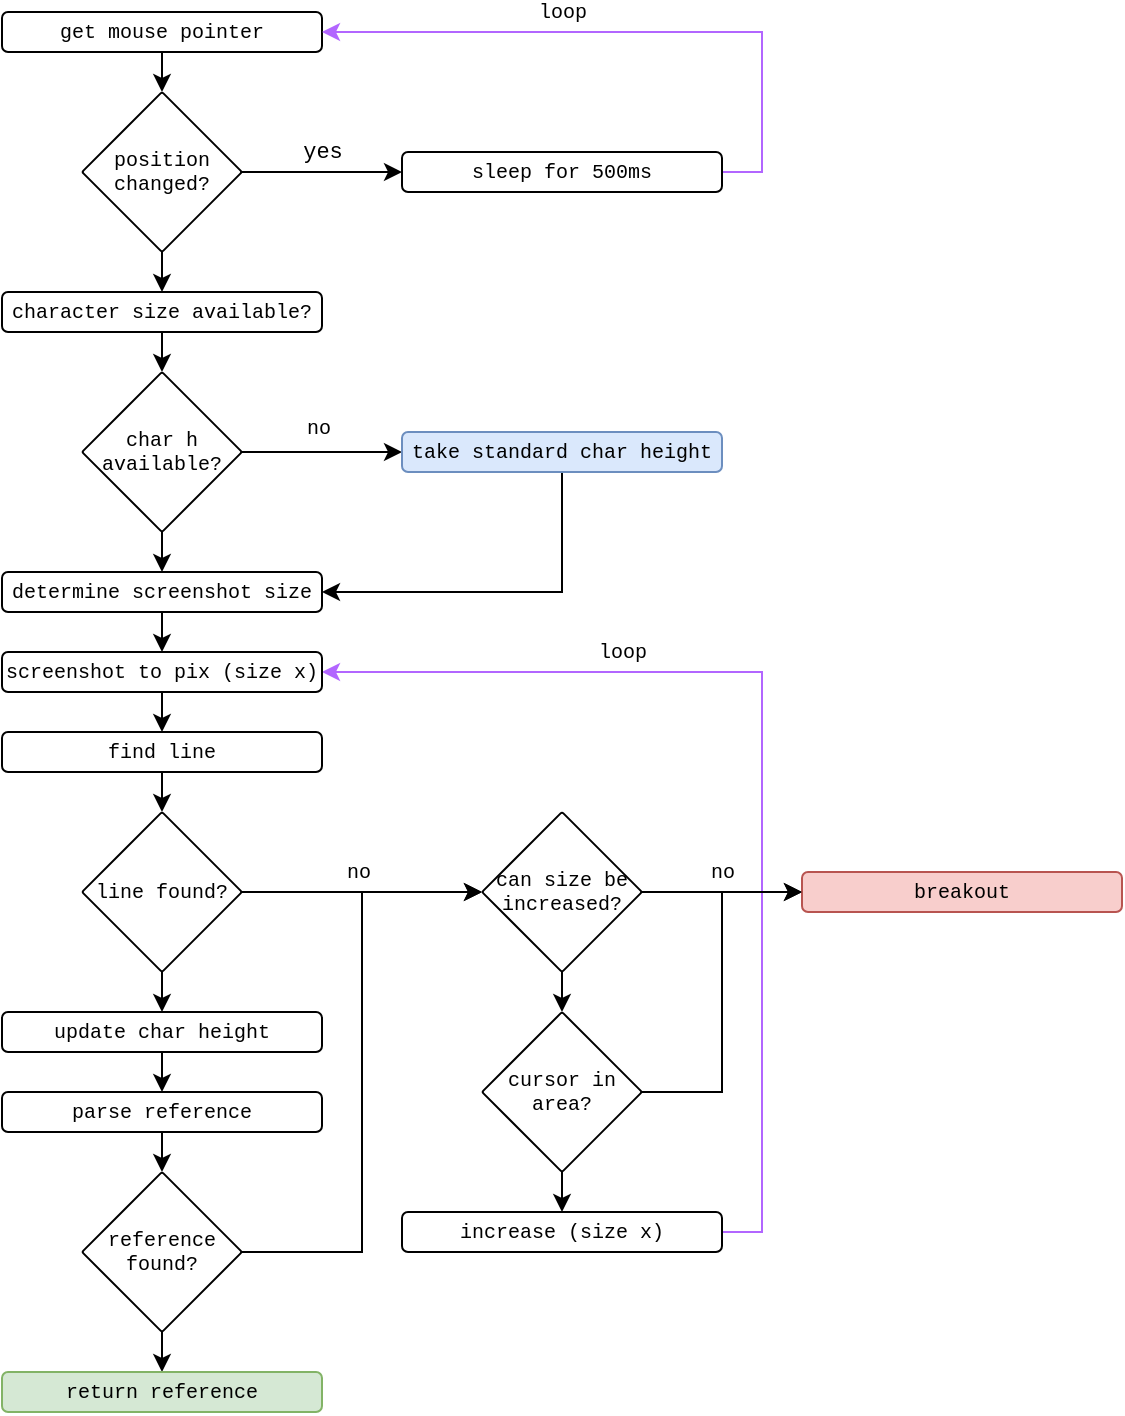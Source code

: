 <mxfile version="26.0.4">
  <diagram id="C5RBs43oDa-KdzZeNtuy" name="Page-1">
    <mxGraphModel dx="875" dy="598" grid="1" gridSize="10" guides="1" tooltips="1" connect="1" arrows="1" fold="1" page="1" pageScale="1" pageWidth="827" pageHeight="1169" math="0" shadow="0">
      <root>
        <mxCell id="WIyWlLk6GJQsqaUBKTNV-0" />
        <mxCell id="WIyWlLk6GJQsqaUBKTNV-1" parent="WIyWlLk6GJQsqaUBKTNV-0" />
        <mxCell id="zI-0pLp4kAJ73hD4DYrv-44" style="edgeStyle=orthogonalEdgeStyle;rounded=0;orthogonalLoop=1;jettySize=auto;html=1;exitX=1;exitY=0.5;exitDx=0;exitDy=0;entryX=1;entryY=0.5;entryDx=0;entryDy=0;fontFamily=Courier New;fontSize=10;fontColor=default;strokeColor=#B266FF;" edge="1" parent="WIyWlLk6GJQsqaUBKTNV-1" source="zI-0pLp4kAJ73hD4DYrv-26" target="zI-0pLp4kAJ73hD4DYrv-20">
          <mxGeometry relative="1" as="geometry" />
        </mxCell>
        <mxCell id="zI-0pLp4kAJ73hD4DYrv-45" value="loop" style="edgeLabel;html=1;align=center;verticalAlign=middle;resizable=0;points=[];rounded=1;strokeColor=default;arcSize=2;fontFamily=Courier New;fontSize=10;fontColor=default;fillColor=default;" vertex="1" connectable="0" parent="zI-0pLp4kAJ73hD4DYrv-44">
          <mxGeometry x="0.402" y="1" relative="1" as="geometry">
            <mxPoint x="-6" y="-11" as="offset" />
          </mxGeometry>
        </mxCell>
        <mxCell id="zI-0pLp4kAJ73hD4DYrv-4" style="edgeStyle=orthogonalEdgeStyle;rounded=0;orthogonalLoop=1;jettySize=auto;html=1;exitX=0.5;exitY=1;exitDx=0;exitDy=0;entryX=0.5;entryY=0;entryDx=0;entryDy=0;fontSize=10;fontFamily=Courier New;" edge="1" parent="WIyWlLk6GJQsqaUBKTNV-1" source="zI-0pLp4kAJ73hD4DYrv-1" target="zI-0pLp4kAJ73hD4DYrv-14">
          <mxGeometry relative="1" as="geometry">
            <mxPoint x="160" y="80" as="targetPoint" />
          </mxGeometry>
        </mxCell>
        <mxCell id="zI-0pLp4kAJ73hD4DYrv-1" value="get mouse pointer" style="rounded=1;whiteSpace=wrap;html=1;fontFamily=Courier New;fontSize=10;" vertex="1" parent="WIyWlLk6GJQsqaUBKTNV-1">
          <mxGeometry x="80" y="40" width="160" height="20" as="geometry" />
        </mxCell>
        <mxCell id="zI-0pLp4kAJ73hD4DYrv-8" style="edgeStyle=orthogonalEdgeStyle;rounded=0;orthogonalLoop=1;jettySize=auto;html=1;exitX=1;exitY=0.5;exitDx=0;exitDy=0;entryX=0;entryY=0.5;entryDx=0;entryDy=0;fontFamily=Courier New;" edge="1" parent="WIyWlLk6GJQsqaUBKTNV-1" source="zI-0pLp4kAJ73hD4DYrv-14" target="zI-0pLp4kAJ73hD4DYrv-6">
          <mxGeometry relative="1" as="geometry">
            <mxPoint x="200" y="120" as="sourcePoint" />
          </mxGeometry>
        </mxCell>
        <mxCell id="zI-0pLp4kAJ73hD4DYrv-9" value="yes" style="edgeLabel;html=1;align=center;verticalAlign=middle;resizable=0;points=[];fontFamily=Courier New;" vertex="1" connectable="0" parent="zI-0pLp4kAJ73hD4DYrv-8">
          <mxGeometry x="0.009" relative="1" as="geometry">
            <mxPoint x="-1" y="-10" as="offset" />
          </mxGeometry>
        </mxCell>
        <mxCell id="zI-0pLp4kAJ73hD4DYrv-11" style="edgeStyle=orthogonalEdgeStyle;rounded=0;orthogonalLoop=1;jettySize=auto;html=1;exitX=0.5;exitY=1;exitDx=0;exitDy=0;entryX=0.5;entryY=0;entryDx=0;entryDy=0;" edge="1" parent="WIyWlLk6GJQsqaUBKTNV-1" target="zI-0pLp4kAJ73hD4DYrv-10">
          <mxGeometry relative="1" as="geometry">
            <mxPoint x="160" y="160" as="sourcePoint" />
          </mxGeometry>
        </mxCell>
        <mxCell id="zI-0pLp4kAJ73hD4DYrv-7" style="edgeStyle=orthogonalEdgeStyle;rounded=0;orthogonalLoop=1;jettySize=auto;html=1;exitX=1;exitY=0.5;exitDx=0;exitDy=0;entryX=1;entryY=0.5;entryDx=0;entryDy=0;fontFamily=Courier New;strokeColor=#B266FF;" edge="1" parent="WIyWlLk6GJQsqaUBKTNV-1" source="zI-0pLp4kAJ73hD4DYrv-6" target="zI-0pLp4kAJ73hD4DYrv-1">
          <mxGeometry relative="1" as="geometry" />
        </mxCell>
        <mxCell id="zI-0pLp4kAJ73hD4DYrv-46" value="loop" style="edgeLabel;html=1;align=center;verticalAlign=middle;resizable=0;points=[];rounded=1;strokeColor=default;arcSize=2;fontFamily=Courier New;fontSize=10;fontColor=default;fillColor=default;" vertex="1" connectable="0" parent="zI-0pLp4kAJ73hD4DYrv-7">
          <mxGeometry x="0.298" y="-1" relative="1" as="geometry">
            <mxPoint x="11" y="-9" as="offset" />
          </mxGeometry>
        </mxCell>
        <mxCell id="zI-0pLp4kAJ73hD4DYrv-6" value="sleep for 500ms" style="rounded=1;whiteSpace=wrap;html=1;fontFamily=Courier New;fontSize=10;" vertex="1" parent="WIyWlLk6GJQsqaUBKTNV-1">
          <mxGeometry x="280" y="110" width="160" height="20" as="geometry" />
        </mxCell>
        <mxCell id="zI-0pLp4kAJ73hD4DYrv-16" style="edgeStyle=orthogonalEdgeStyle;rounded=0;orthogonalLoop=1;jettySize=auto;html=1;exitX=0.5;exitY=1;exitDx=0;exitDy=0;entryX=0.5;entryY=0;entryDx=0;entryDy=0;fontFamily=Courier New;fontSize=10;fontColor=default;" edge="1" parent="WIyWlLk6GJQsqaUBKTNV-1" source="zI-0pLp4kAJ73hD4DYrv-10" target="zI-0pLp4kAJ73hD4DYrv-15">
          <mxGeometry relative="1" as="geometry" />
        </mxCell>
        <mxCell id="zI-0pLp4kAJ73hD4DYrv-10" value="character size available?" style="rounded=1;whiteSpace=wrap;html=1;fontFamily=Courier New;fontSize=10;" vertex="1" parent="WIyWlLk6GJQsqaUBKTNV-1">
          <mxGeometry x="80" y="180" width="160" height="20" as="geometry" />
        </mxCell>
        <mxCell id="zI-0pLp4kAJ73hD4DYrv-14" value="position changed?" style="rhombus;whiteSpace=wrap;html=1;rounded=1;strokeColor=default;align=center;verticalAlign=middle;fontFamily=Courier New;fontSize=10;fontColor=default;fillColor=default;arcSize=2;" vertex="1" parent="WIyWlLk6GJQsqaUBKTNV-1">
          <mxGeometry x="120" y="80" width="80" height="80" as="geometry" />
        </mxCell>
        <mxCell id="zI-0pLp4kAJ73hD4DYrv-17" style="edgeStyle=orthogonalEdgeStyle;rounded=0;orthogonalLoop=1;jettySize=auto;html=1;exitX=1;exitY=0.5;exitDx=0;exitDy=0;fontFamily=Courier New;fontSize=10;fontColor=default;entryX=0;entryY=0.5;entryDx=0;entryDy=0;" edge="1" parent="WIyWlLk6GJQsqaUBKTNV-1" source="zI-0pLp4kAJ73hD4DYrv-15" target="zI-0pLp4kAJ73hD4DYrv-19">
          <mxGeometry relative="1" as="geometry">
            <mxPoint x="280" y="260" as="targetPoint" />
          </mxGeometry>
        </mxCell>
        <mxCell id="zI-0pLp4kAJ73hD4DYrv-18" value="no" style="edgeLabel;html=1;align=center;verticalAlign=middle;resizable=0;points=[];rounded=1;strokeColor=default;arcSize=2;fontFamily=Courier New;fontSize=10;fontColor=default;fillColor=default;" vertex="1" connectable="0" parent="zI-0pLp4kAJ73hD4DYrv-17">
          <mxGeometry x="-0.006" y="2" relative="1" as="geometry">
            <mxPoint x="-2" y="-10" as="offset" />
          </mxGeometry>
        </mxCell>
        <mxCell id="zI-0pLp4kAJ73hD4DYrv-21" style="edgeStyle=orthogonalEdgeStyle;rounded=0;orthogonalLoop=1;jettySize=auto;html=1;exitX=0.5;exitY=1;exitDx=0;exitDy=0;fontFamily=Courier New;fontSize=10;fontColor=default;" edge="1" parent="WIyWlLk6GJQsqaUBKTNV-1" source="zI-0pLp4kAJ73hD4DYrv-15">
          <mxGeometry relative="1" as="geometry">
            <mxPoint x="160" y="320" as="targetPoint" />
          </mxGeometry>
        </mxCell>
        <mxCell id="zI-0pLp4kAJ73hD4DYrv-15" value="char h available?" style="rhombus;whiteSpace=wrap;html=1;rounded=1;strokeColor=default;align=center;verticalAlign=middle;arcSize=2;fontFamily=Courier New;fontSize=10;fontColor=default;fillColor=default;" vertex="1" parent="WIyWlLk6GJQsqaUBKTNV-1">
          <mxGeometry x="120" y="220" width="80" height="80" as="geometry" />
        </mxCell>
        <mxCell id="zI-0pLp4kAJ73hD4DYrv-35" style="edgeStyle=orthogonalEdgeStyle;rounded=0;orthogonalLoop=1;jettySize=auto;html=1;exitX=0.5;exitY=1;exitDx=0;exitDy=0;entryX=1;entryY=0.5;entryDx=0;entryDy=0;fontFamily=Courier New;fontSize=10;fontColor=default;" edge="1" parent="WIyWlLk6GJQsqaUBKTNV-1" source="zI-0pLp4kAJ73hD4DYrv-19" target="zI-0pLp4kAJ73hD4DYrv-34">
          <mxGeometry relative="1" as="geometry" />
        </mxCell>
        <mxCell id="zI-0pLp4kAJ73hD4DYrv-19" value="take standard char height" style="rounded=1;whiteSpace=wrap;html=1;fontFamily=Courier New;fontSize=10;fillColor=#dae8fc;strokeColor=#6c8ebf;" vertex="1" parent="WIyWlLk6GJQsqaUBKTNV-1">
          <mxGeometry x="280" y="250" width="160" height="20" as="geometry" />
        </mxCell>
        <mxCell id="zI-0pLp4kAJ73hD4DYrv-23" style="edgeStyle=orthogonalEdgeStyle;rounded=0;orthogonalLoop=1;jettySize=auto;html=1;exitX=0.5;exitY=1;exitDx=0;exitDy=0;entryX=0.5;entryY=0;entryDx=0;entryDy=0;fontFamily=Courier New;fontSize=10;fontColor=default;" edge="1" parent="WIyWlLk6GJQsqaUBKTNV-1" source="zI-0pLp4kAJ73hD4DYrv-20" target="zI-0pLp4kAJ73hD4DYrv-22">
          <mxGeometry relative="1" as="geometry" />
        </mxCell>
        <mxCell id="zI-0pLp4kAJ73hD4DYrv-20" value="screenshot to pix (size x)" style="rounded=1;whiteSpace=wrap;html=1;fontFamily=Courier New;fontSize=10;" vertex="1" parent="WIyWlLk6GJQsqaUBKTNV-1">
          <mxGeometry x="80" y="360" width="160" height="20" as="geometry" />
        </mxCell>
        <mxCell id="zI-0pLp4kAJ73hD4DYrv-25" style="edgeStyle=orthogonalEdgeStyle;rounded=0;orthogonalLoop=1;jettySize=auto;html=1;exitX=0.5;exitY=1;exitDx=0;exitDy=0;entryX=0.5;entryY=0;entryDx=0;entryDy=0;fontFamily=Courier New;fontSize=10;fontColor=default;" edge="1" parent="WIyWlLk6GJQsqaUBKTNV-1" source="zI-0pLp4kAJ73hD4DYrv-22" target="zI-0pLp4kAJ73hD4DYrv-24">
          <mxGeometry relative="1" as="geometry" />
        </mxCell>
        <mxCell id="zI-0pLp4kAJ73hD4DYrv-22" value="find line" style="rounded=1;whiteSpace=wrap;html=1;fontFamily=Courier New;fontSize=10;" vertex="1" parent="WIyWlLk6GJQsqaUBKTNV-1">
          <mxGeometry x="80" y="400" width="160" height="20" as="geometry" />
        </mxCell>
        <mxCell id="zI-0pLp4kAJ73hD4DYrv-27" style="edgeStyle=orthogonalEdgeStyle;rounded=0;orthogonalLoop=1;jettySize=auto;html=1;exitX=1;exitY=0.5;exitDx=0;exitDy=0;fontFamily=Courier New;fontSize=10;fontColor=default;entryX=0;entryY=0.5;entryDx=0;entryDy=0;" edge="1" parent="WIyWlLk6GJQsqaUBKTNV-1" source="zI-0pLp4kAJ73hD4DYrv-24" target="zI-0pLp4kAJ73hD4DYrv-37">
          <mxGeometry relative="1" as="geometry">
            <mxPoint x="260" y="480" as="targetPoint" />
          </mxGeometry>
        </mxCell>
        <mxCell id="zI-0pLp4kAJ73hD4DYrv-29" value="no" style="edgeLabel;html=1;align=center;verticalAlign=middle;resizable=0;points=[];rounded=1;strokeColor=default;arcSize=2;fontFamily=Courier New;fontSize=10;fontColor=default;fillColor=default;" vertex="1" connectable="0" parent="zI-0pLp4kAJ73hD4DYrv-27">
          <mxGeometry x="-0.083" y="1" relative="1" as="geometry">
            <mxPoint x="3" y="-9" as="offset" />
          </mxGeometry>
        </mxCell>
        <mxCell id="zI-0pLp4kAJ73hD4DYrv-31" style="edgeStyle=orthogonalEdgeStyle;rounded=0;orthogonalLoop=1;jettySize=auto;html=1;exitX=0.5;exitY=1;exitDx=0;exitDy=0;entryX=0.5;entryY=0;entryDx=0;entryDy=0;fontFamily=Courier New;fontSize=10;fontColor=default;" edge="1" parent="WIyWlLk6GJQsqaUBKTNV-1" source="zI-0pLp4kAJ73hD4DYrv-24" target="zI-0pLp4kAJ73hD4DYrv-30">
          <mxGeometry relative="1" as="geometry" />
        </mxCell>
        <mxCell id="zI-0pLp4kAJ73hD4DYrv-24" value="line found?" style="rhombus;whiteSpace=wrap;html=1;rounded=1;strokeColor=default;align=center;verticalAlign=middle;arcSize=2;fontFamily=Courier New;fontSize=10;fontColor=default;fillColor=default;" vertex="1" parent="WIyWlLk6GJQsqaUBKTNV-1">
          <mxGeometry x="120" y="440" width="80" height="80" as="geometry" />
        </mxCell>
        <mxCell id="zI-0pLp4kAJ73hD4DYrv-26" value="increase (size x)" style="rounded=1;whiteSpace=wrap;html=1;fontFamily=Courier New;fontSize=10;" vertex="1" parent="WIyWlLk6GJQsqaUBKTNV-1">
          <mxGeometry x="280" y="640" width="160" height="20" as="geometry" />
        </mxCell>
        <mxCell id="zI-0pLp4kAJ73hD4DYrv-33" style="edgeStyle=orthogonalEdgeStyle;rounded=0;orthogonalLoop=1;jettySize=auto;html=1;exitX=0.5;exitY=1;exitDx=0;exitDy=0;entryX=0.5;entryY=0;entryDx=0;entryDy=0;fontFamily=Courier New;fontSize=10;fontColor=default;" edge="1" parent="WIyWlLk6GJQsqaUBKTNV-1" source="zI-0pLp4kAJ73hD4DYrv-30" target="zI-0pLp4kAJ73hD4DYrv-32">
          <mxGeometry relative="1" as="geometry" />
        </mxCell>
        <mxCell id="zI-0pLp4kAJ73hD4DYrv-30" value="update char height" style="rounded=1;whiteSpace=wrap;html=1;fontFamily=Courier New;fontSize=10;" vertex="1" parent="WIyWlLk6GJQsqaUBKTNV-1">
          <mxGeometry x="80" y="540" width="160" height="20" as="geometry" />
        </mxCell>
        <mxCell id="zI-0pLp4kAJ73hD4DYrv-48" style="edgeStyle=orthogonalEdgeStyle;rounded=0;orthogonalLoop=1;jettySize=auto;html=1;exitX=0.5;exitY=1;exitDx=0;exitDy=0;entryX=0.5;entryY=0;entryDx=0;entryDy=0;fontFamily=Courier New;fontSize=10;fontColor=default;" edge="1" parent="WIyWlLk6GJQsqaUBKTNV-1" source="zI-0pLp4kAJ73hD4DYrv-32" target="zI-0pLp4kAJ73hD4DYrv-47">
          <mxGeometry relative="1" as="geometry" />
        </mxCell>
        <mxCell id="zI-0pLp4kAJ73hD4DYrv-32" value="parse reference" style="rounded=1;whiteSpace=wrap;html=1;fontFamily=Courier New;fontSize=10;" vertex="1" parent="WIyWlLk6GJQsqaUBKTNV-1">
          <mxGeometry x="80" y="580" width="160" height="20" as="geometry" />
        </mxCell>
        <mxCell id="zI-0pLp4kAJ73hD4DYrv-36" style="edgeStyle=orthogonalEdgeStyle;rounded=0;orthogonalLoop=1;jettySize=auto;html=1;exitX=0.5;exitY=1;exitDx=0;exitDy=0;entryX=0.5;entryY=0;entryDx=0;entryDy=0;fontFamily=Courier New;fontSize=10;fontColor=default;" edge="1" parent="WIyWlLk6GJQsqaUBKTNV-1" source="zI-0pLp4kAJ73hD4DYrv-34" target="zI-0pLp4kAJ73hD4DYrv-20">
          <mxGeometry relative="1" as="geometry" />
        </mxCell>
        <mxCell id="zI-0pLp4kAJ73hD4DYrv-34" value="determine screenshot size" style="rounded=1;whiteSpace=wrap;html=1;fontFamily=Courier New;fontSize=10;" vertex="1" parent="WIyWlLk6GJQsqaUBKTNV-1">
          <mxGeometry x="80" y="320" width="160" height="20" as="geometry" />
        </mxCell>
        <mxCell id="zI-0pLp4kAJ73hD4DYrv-41" style="edgeStyle=orthogonalEdgeStyle;rounded=0;orthogonalLoop=1;jettySize=auto;html=1;exitX=0.5;exitY=1;exitDx=0;exitDy=0;fontFamily=Courier New;fontSize=10;fontColor=default;entryX=0.5;entryY=0;entryDx=0;entryDy=0;" edge="1" parent="WIyWlLk6GJQsqaUBKTNV-1" source="zI-0pLp4kAJ73hD4DYrv-37" target="zI-0pLp4kAJ73hD4DYrv-52">
          <mxGeometry relative="1" as="geometry">
            <mxPoint x="360" y="540" as="targetPoint" />
          </mxGeometry>
        </mxCell>
        <mxCell id="zI-0pLp4kAJ73hD4DYrv-43" style="edgeStyle=orthogonalEdgeStyle;rounded=0;orthogonalLoop=1;jettySize=auto;html=1;exitX=1;exitY=0.5;exitDx=0;exitDy=0;entryX=0;entryY=0.5;entryDx=0;entryDy=0;fontFamily=Courier New;fontSize=10;fontColor=default;" edge="1" parent="WIyWlLk6GJQsqaUBKTNV-1" source="zI-0pLp4kAJ73hD4DYrv-37" target="zI-0pLp4kAJ73hD4DYrv-42">
          <mxGeometry relative="1" as="geometry" />
        </mxCell>
        <mxCell id="zI-0pLp4kAJ73hD4DYrv-53" value="no" style="edgeLabel;html=1;align=center;verticalAlign=middle;resizable=0;points=[];rounded=1;strokeColor=default;arcSize=2;fontFamily=Courier New;fontSize=10;fontColor=default;fillColor=default;" vertex="1" connectable="0" parent="zI-0pLp4kAJ73hD4DYrv-43">
          <mxGeometry x="-0.186" relative="1" as="geometry">
            <mxPoint x="7" y="-10" as="offset" />
          </mxGeometry>
        </mxCell>
        <mxCell id="zI-0pLp4kAJ73hD4DYrv-37" value="can size be increased?" style="rhombus;whiteSpace=wrap;html=1;rounded=1;strokeColor=default;align=center;verticalAlign=middle;arcSize=2;fontFamily=Courier New;fontSize=10;fontColor=default;fillColor=default;" vertex="1" parent="WIyWlLk6GJQsqaUBKTNV-1">
          <mxGeometry x="320" y="440" width="80" height="80" as="geometry" />
        </mxCell>
        <mxCell id="zI-0pLp4kAJ73hD4DYrv-42" value="breakout" style="rounded=1;whiteSpace=wrap;html=1;fontFamily=Courier New;fontSize=10;fillColor=#f8cecc;strokeColor=#b85450;" vertex="1" parent="WIyWlLk6GJQsqaUBKTNV-1">
          <mxGeometry x="480" y="470" width="160" height="20" as="geometry" />
        </mxCell>
        <mxCell id="zI-0pLp4kAJ73hD4DYrv-49" style="edgeStyle=orthogonalEdgeStyle;rounded=0;orthogonalLoop=1;jettySize=auto;html=1;exitX=1;exitY=0.5;exitDx=0;exitDy=0;entryX=0;entryY=0.5;entryDx=0;entryDy=0;fontFamily=Courier New;fontSize=10;fontColor=default;" edge="1" parent="WIyWlLk6GJQsqaUBKTNV-1" source="zI-0pLp4kAJ73hD4DYrv-47" target="zI-0pLp4kAJ73hD4DYrv-37">
          <mxGeometry relative="1" as="geometry" />
        </mxCell>
        <mxCell id="zI-0pLp4kAJ73hD4DYrv-51" style="edgeStyle=orthogonalEdgeStyle;rounded=0;orthogonalLoop=1;jettySize=auto;html=1;exitX=0.5;exitY=1;exitDx=0;exitDy=0;entryX=0.5;entryY=0;entryDx=0;entryDy=0;fontFamily=Courier New;fontSize=10;fontColor=default;" edge="1" parent="WIyWlLk6GJQsqaUBKTNV-1" source="zI-0pLp4kAJ73hD4DYrv-47" target="zI-0pLp4kAJ73hD4DYrv-50">
          <mxGeometry relative="1" as="geometry" />
        </mxCell>
        <mxCell id="zI-0pLp4kAJ73hD4DYrv-47" value="reference found?" style="rhombus;whiteSpace=wrap;html=1;rounded=1;strokeColor=default;align=center;verticalAlign=middle;arcSize=2;fontFamily=Courier New;fontSize=10;fontColor=default;fillColor=default;" vertex="1" parent="WIyWlLk6GJQsqaUBKTNV-1">
          <mxGeometry x="120" y="620" width="80" height="80" as="geometry" />
        </mxCell>
        <mxCell id="zI-0pLp4kAJ73hD4DYrv-50" value="return reference" style="rounded=1;whiteSpace=wrap;html=1;fontFamily=Courier New;fontSize=10;fillColor=#d5e8d4;strokeColor=#82b366;" vertex="1" parent="WIyWlLk6GJQsqaUBKTNV-1">
          <mxGeometry x="80" y="720" width="160" height="20" as="geometry" />
        </mxCell>
        <mxCell id="zI-0pLp4kAJ73hD4DYrv-54" style="edgeStyle=orthogonalEdgeStyle;rounded=0;orthogonalLoop=1;jettySize=auto;html=1;exitX=0.5;exitY=1;exitDx=0;exitDy=0;entryX=0.5;entryY=0;entryDx=0;entryDy=0;fontFamily=Courier New;fontSize=10;fontColor=default;" edge="1" parent="WIyWlLk6GJQsqaUBKTNV-1" source="zI-0pLp4kAJ73hD4DYrv-52" target="zI-0pLp4kAJ73hD4DYrv-26">
          <mxGeometry relative="1" as="geometry" />
        </mxCell>
        <mxCell id="zI-0pLp4kAJ73hD4DYrv-55" style="edgeStyle=orthogonalEdgeStyle;rounded=0;orthogonalLoop=1;jettySize=auto;html=1;exitX=1;exitY=0.5;exitDx=0;exitDy=0;entryX=0;entryY=0.5;entryDx=0;entryDy=0;fontFamily=Courier New;fontSize=10;fontColor=default;" edge="1" parent="WIyWlLk6GJQsqaUBKTNV-1" source="zI-0pLp4kAJ73hD4DYrv-52" target="zI-0pLp4kAJ73hD4DYrv-42">
          <mxGeometry relative="1" as="geometry" />
        </mxCell>
        <mxCell id="zI-0pLp4kAJ73hD4DYrv-52" value="cursor in area?" style="rhombus;whiteSpace=wrap;html=1;rounded=1;strokeColor=default;align=center;verticalAlign=middle;arcSize=2;fontFamily=Courier New;fontSize=10;fontColor=default;fillColor=default;" vertex="1" parent="WIyWlLk6GJQsqaUBKTNV-1">
          <mxGeometry x="320" y="540" width="80" height="80" as="geometry" />
        </mxCell>
      </root>
    </mxGraphModel>
  </diagram>
</mxfile>
